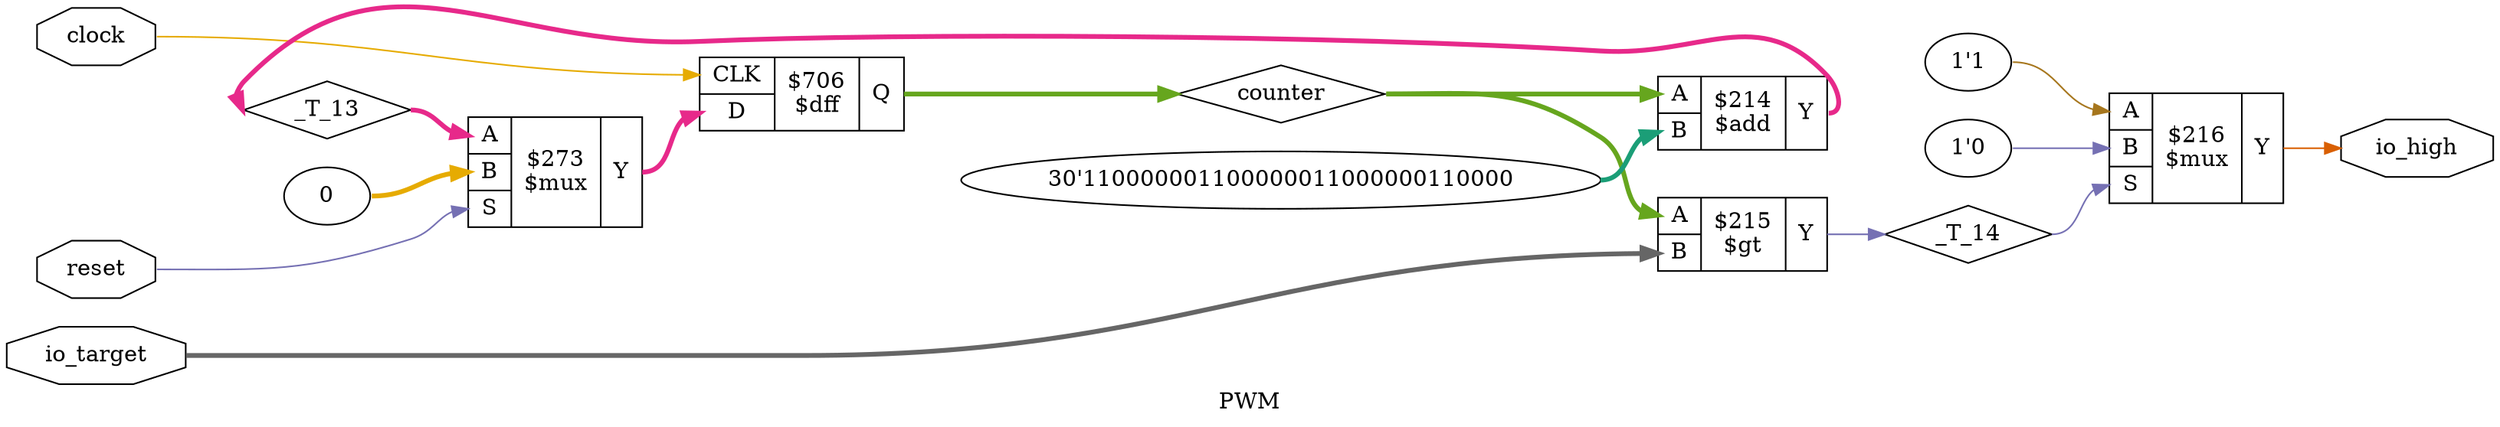 digraph "PWM" {
label="PWM";
rankdir="LR";
remincross=true;
n2 [ shape=diamond, label="_T_13", color="black", fontcolor="black" ];
n3 [ shape=diamond, label="_T_14", color="black", fontcolor="black" ];
n4 [ shape=octagon, label="clock", color="black", fontcolor="black" ];
n5 [ shape=diamond, label="counter", color="black", fontcolor="black" ];
n6 [ shape=octagon, label="io_high", color="black", fontcolor="black" ];
n7 [ shape=octagon, label="io_target", color="black", fontcolor="black" ];
n8 [ shape=octagon, label="reset", color="black", fontcolor="black" ];
{ rank="source"; n4; n7; n8;}
{ rank="sink"; n6;}
v0 [ label="30'110000001100000011000000110000" ];
c12 [ shape=record, label="{{<p9> A|<p10> B}|$214\n$add|{<p11> Y}}" ];
c13 [ shape=record, label="{{<p9> A|<p10> B}|$215\n$gt|{<p11> Y}}" ];
c17 [ shape=record, label="{{<p14> CLK|<p15> D}|$706\n$dff|{<p16> Q}}" ];
v1 [ label="0" ];
c19 [ shape=record, label="{{<p9> A|<p10> B|<p18> S}|$273\n$mux|{<p11> Y}}" ];
v2 [ label="1'1" ];
v3 [ label="1'0" ];
c20 [ shape=record, label="{{<p9> A|<p10> B|<p18> S}|$216\n$mux|{<p11> Y}}" ];
c19:p11:e -> c17:p15:w [colorscheme="dark28", color="4", fontcolor="4", style="setlinewidth(3)", label=""];
c12:p11:e -> n2:w [colorscheme="dark28", color="4", fontcolor="4", style="setlinewidth(3)", label=""];
n2:e -> c19:p9:w [colorscheme="dark28", color="4", fontcolor="4", style="setlinewidth(3)", label=""];
c13:p11:e -> n3:w [colorscheme="dark28", color="3", fontcolor="3", label=""];
n3:e -> c20:p18:w [colorscheme="dark28", color="3", fontcolor="3", label=""];
n4:e -> c17:p14:w [colorscheme="dark28", color="6", fontcolor="6", label=""];
c17:p16:e -> n5:w [colorscheme="dark28", color="5", fontcolor="5", style="setlinewidth(3)", label=""];
n5:e -> c12:p9:w [colorscheme="dark28", color="5", fontcolor="5", style="setlinewidth(3)", label=""];
n5:e -> c13:p9:w [colorscheme="dark28", color="5", fontcolor="5", style="setlinewidth(3)", label=""];
c20:p11:e -> n6:w [colorscheme="dark28", color="2", fontcolor="2", label=""];
n7:e -> c13:p10:w [colorscheme="dark28", color="8", fontcolor="8", style="setlinewidth(3)", label=""];
n8:e -> c19:p18:w [colorscheme="dark28", color="3", fontcolor="3", label=""];
v0:e -> c12:p10:w [colorscheme="dark28", color="1", fontcolor="1", style="setlinewidth(3)", label=""];
v1:e -> c19:p10:w [colorscheme="dark28", color="6", fontcolor="6", style="setlinewidth(3)", label=""];
v2:e -> c20:p9:w [colorscheme="dark28", color="7", fontcolor="7", label=""];
v3:e -> c20:p10:w [colorscheme="dark28", color="3", fontcolor="3", label=""];
}
